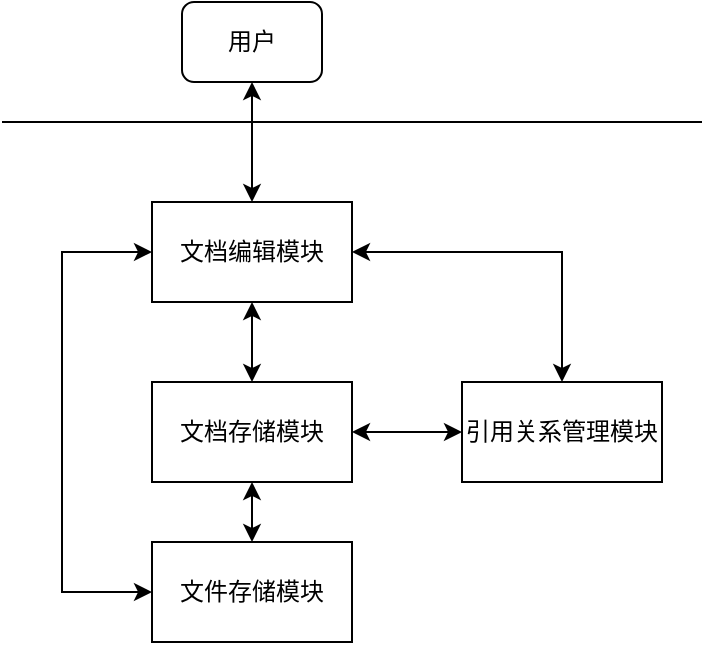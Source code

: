 <mxfile version="24.6.5" type="github">
  <diagram name="第 1 页" id="2-OQvPayENT7esY_wJHm">
    <mxGraphModel dx="910" dy="490" grid="1" gridSize="10" guides="1" tooltips="1" connect="1" arrows="1" fold="1" page="1" pageScale="1" pageWidth="827" pageHeight="1169" math="0" shadow="0">
      <root>
        <mxCell id="0" />
        <mxCell id="1" parent="0" />
        <mxCell id="GeyfW9az3uf3zMzz8EyB-7" style="edgeStyle=orthogonalEdgeStyle;rounded=0;orthogonalLoop=1;jettySize=auto;html=1;entryX=0.5;entryY=0;entryDx=0;entryDy=0;startArrow=classic;startFill=1;" parent="1" source="GeyfW9az3uf3zMzz8EyB-1" target="GeyfW9az3uf3zMzz8EyB-3" edge="1">
          <mxGeometry relative="1" as="geometry" />
        </mxCell>
        <mxCell id="GeyfW9az3uf3zMzz8EyB-1" value="用户" style="rounded=1;whiteSpace=wrap;html=1;" parent="1" vertex="1">
          <mxGeometry x="130" y="90" width="70" height="40" as="geometry" />
        </mxCell>
        <mxCell id="GeyfW9az3uf3zMzz8EyB-2" value="" style="endArrow=none;html=1;rounded=0;" parent="1" edge="1">
          <mxGeometry width="50" height="50" relative="1" as="geometry">
            <mxPoint x="40" y="150" as="sourcePoint" />
            <mxPoint x="390" y="150" as="targetPoint" />
          </mxGeometry>
        </mxCell>
        <mxCell id="GeyfW9az3uf3zMzz8EyB-8" style="edgeStyle=orthogonalEdgeStyle;rounded=0;orthogonalLoop=1;jettySize=auto;html=1;entryX=0.5;entryY=0;entryDx=0;entryDy=0;startArrow=classic;startFill=1;" parent="1" source="GeyfW9az3uf3zMzz8EyB-3" target="GeyfW9az3uf3zMzz8EyB-4" edge="1">
          <mxGeometry relative="1" as="geometry" />
        </mxCell>
        <mxCell id="GeyfW9az3uf3zMzz8EyB-9" style="edgeStyle=orthogonalEdgeStyle;rounded=0;orthogonalLoop=1;jettySize=auto;html=1;entryX=0;entryY=0.5;entryDx=0;entryDy=0;exitX=0;exitY=0.5;exitDx=0;exitDy=0;startArrow=classic;startFill=1;" parent="1" source="GeyfW9az3uf3zMzz8EyB-3" target="GeyfW9az3uf3zMzz8EyB-6" edge="1">
          <mxGeometry relative="1" as="geometry">
            <Array as="points">
              <mxPoint x="70" y="215" />
              <mxPoint x="70" y="385" />
            </Array>
          </mxGeometry>
        </mxCell>
        <mxCell id="GeyfW9az3uf3zMzz8EyB-11" style="edgeStyle=orthogonalEdgeStyle;rounded=0;orthogonalLoop=1;jettySize=auto;html=1;startArrow=classic;startFill=1;" parent="1" source="GeyfW9az3uf3zMzz8EyB-3" target="GeyfW9az3uf3zMzz8EyB-5" edge="1">
          <mxGeometry relative="1" as="geometry" />
        </mxCell>
        <mxCell id="GeyfW9az3uf3zMzz8EyB-3" value="文档编辑模块" style="rounded=0;whiteSpace=wrap;html=1;" parent="1" vertex="1">
          <mxGeometry x="115" y="190" width="100" height="50" as="geometry" />
        </mxCell>
        <mxCell id="GeyfW9az3uf3zMzz8EyB-10" style="edgeStyle=orthogonalEdgeStyle;rounded=0;orthogonalLoop=1;jettySize=auto;html=1;entryX=0.5;entryY=0;entryDx=0;entryDy=0;startArrow=classic;startFill=1;" parent="1" source="GeyfW9az3uf3zMzz8EyB-4" target="GeyfW9az3uf3zMzz8EyB-6" edge="1">
          <mxGeometry relative="1" as="geometry" />
        </mxCell>
        <mxCell id="GeyfW9az3uf3zMzz8EyB-12" style="edgeStyle=orthogonalEdgeStyle;rounded=0;orthogonalLoop=1;jettySize=auto;html=1;startArrow=classic;startFill=1;" parent="1" source="GeyfW9az3uf3zMzz8EyB-4" target="GeyfW9az3uf3zMzz8EyB-5" edge="1">
          <mxGeometry relative="1" as="geometry" />
        </mxCell>
        <mxCell id="GeyfW9az3uf3zMzz8EyB-4" value="文档存储模块" style="rounded=0;whiteSpace=wrap;html=1;" parent="1" vertex="1">
          <mxGeometry x="115" y="280" width="100" height="50" as="geometry" />
        </mxCell>
        <mxCell id="GeyfW9az3uf3zMzz8EyB-5" value="引用关系管理模块" style="rounded=0;whiteSpace=wrap;html=1;" parent="1" vertex="1">
          <mxGeometry x="270" y="280" width="100" height="50" as="geometry" />
        </mxCell>
        <mxCell id="GeyfW9az3uf3zMzz8EyB-6" value="文件存储模块" style="rounded=0;whiteSpace=wrap;html=1;" parent="1" vertex="1">
          <mxGeometry x="115" y="360" width="100" height="50" as="geometry" />
        </mxCell>
      </root>
    </mxGraphModel>
  </diagram>
</mxfile>
